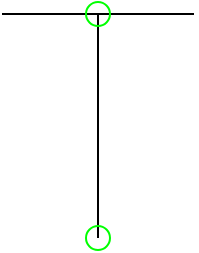 <mxfile compressed="false" version="20.3.0" type="device">
  <diagram name="PA003A" id="6dZpL4T03MY3bTsIDm-O">
    <mxGraphModel dx="782" dy="531" grid="1" gridSize="2" guides="1" tooltips="1" connect="1" arrows="1" fold="1" page="1" pageScale="1" pageWidth="1169" pageHeight="827" math="0" shadow="0">
      <root>
        <mxCell id="Hf3I3iQ9lCB9FICaW0wq-0" />
        <mxCell id="Hf3I3iQ9lCB9FICaW0wq-131" value="Label" style="locked=1;" parent="Hf3I3iQ9lCB9FICaW0wq-0" />
        <object label="Symbol" Width="6" Height="7" UoM="mm" id="Hf3I3iQ9lCB9FICaW0wq-136">
          <mxCell style="locked=1;" parent="Hf3I3iQ9lCB9FICaW0wq-0" />
        </object>
        <mxCell id="Hf3I3iQ9lCB9FICaW0wq-138" value="" style="endArrow=none;html=1;rounded=0;entryX=0.5;entryY=1;entryDx=0;entryDy=0;" parent="Hf3I3iQ9lCB9FICaW0wq-136" edge="1">
          <mxGeometry width="50" height="50" relative="1" as="geometry">
            <mxPoint x="384" y="384" as="sourcePoint" />
            <mxPoint x="384" y="272" as="targetPoint" />
          </mxGeometry>
        </mxCell>
        <mxCell id="VUdvBrx1IErmhYjB91Kk-1" value="" style="endArrow=none;html=1;rounded=0;strokeColor=#000000;" parent="Hf3I3iQ9lCB9FICaW0wq-136" edge="1">
          <mxGeometry width="50" height="50" relative="1" as="geometry">
            <mxPoint x="336" y="272" as="sourcePoint" />
            <mxPoint x="432" y="272" as="targetPoint" />
          </mxGeometry>
        </mxCell>
        <mxCell id="Hf3I3iQ9lCB9FICaW0wq-124" value="Connection" style="" parent="Hf3I3iQ9lCB9FICaW0wq-0" />
        <object label="Connection" PipingConnector="N" LabelConnector="N" SignalConnector="N" Direction="90" AuxiliaryConnector="Y" id="Hf3I3iQ9lCB9FICaW0wq-125">
          <mxCell style="vsdxID=1407;fillColor=none;gradientColor=none;shape=stencil(rVFbDsIgEDwNnyQU4glqvcfGblsilmZBS28vZGMsxg9j/JvZmX1kR5g2TLCg0CpE8hdcbR8nYY5CaztPSDZmJEwnTDt4wpH8be6ZL1CcBV39vUxI3KdKh1YbswPTEzuBzlmiVGmKau9zUKM+jlJJQrJBko8QrZ+rrQ5oRJnXyMHBWElhRVx25ebnw/5zVvPFWRm83jxY5zilvf4eSy5xpKZ7AA==);strokeColor=#00FF00;strokeWidth=1;points=[[0.5,0.5,0,0,0]];labelBackgroundColor=none;rounded=0;html=1;whiteSpace=wrap;aspect=fixed;noLabel=1;snapToPoint=1;container=0;fontSize=16;" parent="Hf3I3iQ9lCB9FICaW0wq-124" vertex="1">
            <mxGeometry x="378" y="378" width="12" height="12" as="geometry" />
          </mxCell>
        </object>
        <object label="Connection" PipingConnector="N" LabelConnector="N" SignalConnector="Y" Direction="270" id="Hf3I3iQ9lCB9FICaW0wq-126">
          <mxCell style="vsdxID=1407;fillColor=none;gradientColor=none;shape=stencil(rVFbDsIgEDwNnyQU4glqvcfGblsilmZBS28vZGMsxg9j/JvZmX1kR5g2TLCg0CpE8hdcbR8nYY5CaztPSDZmJEwnTDt4wpH8be6ZL1CcBV39vUxI3KdKh1YbswPTEzuBzlmiVGmKau9zUKM+jlJJQrJBko8QrZ+rrQ5oRJnXyMHBWElhRVx25ebnw/5zVvPFWRm83jxY5zilvf4eSy5xpKZ7AA==);strokeColor=#00FF00;strokeWidth=1;points=[[0.5,0.5,0,0,0]];labelBackgroundColor=none;rounded=0;html=1;whiteSpace=wrap;aspect=fixed;noLabel=1;snapToPoint=1;container=0;fontSize=16;" parent="Hf3I3iQ9lCB9FICaW0wq-124" vertex="1">
            <mxGeometry x="378" y="266" width="12" height="12" as="geometry" />
          </mxCell>
        </object>
        <mxCell id="Hf3I3iQ9lCB9FICaW0wq-134" value="Origo" style="locked=1;" parent="Hf3I3iQ9lCB9FICaW0wq-0" visible="0" />
        <object label="origo" id="Hf3I3iQ9lCB9FICaW0wq-135">
          <mxCell style="vsdxID=1407;fillColor=none;gradientColor=none;shape=stencil(rVFbDsIgEDwNnyQU4glqvcfGblsilmZBS28vZGMsxg9j/JvZmX1kR5g2TLCg0CpE8hdcbR8nYY5CaztPSDZmJEwnTDt4wpH8be6ZL1CcBV39vUxI3KdKh1YbswPTEzuBzlmiVGmKau9zUKM+jlJJQrJBko8QrZ+rrQ5oRJnXyMHBWElhRVx25ebnw/5zVvPFWRm83jxY5zilvf4eSy5xpKZ7AA==);strokeColor=#ff0000;strokeWidth=1;points=[[0.5,0.5,0,0,0]];labelBackgroundColor=none;rounded=0;html=1;whiteSpace=wrap;aspect=fixed;noLabel=1;snapToPoint=1;" parent="Hf3I3iQ9lCB9FICaW0wq-134" vertex="1">
            <mxGeometry x="380.06" y="380.06" width="7.874" height="7.87" as="geometry" />
          </mxCell>
        </object>
      </root>
    </mxGraphModel>
  </diagram>
</mxfile>
